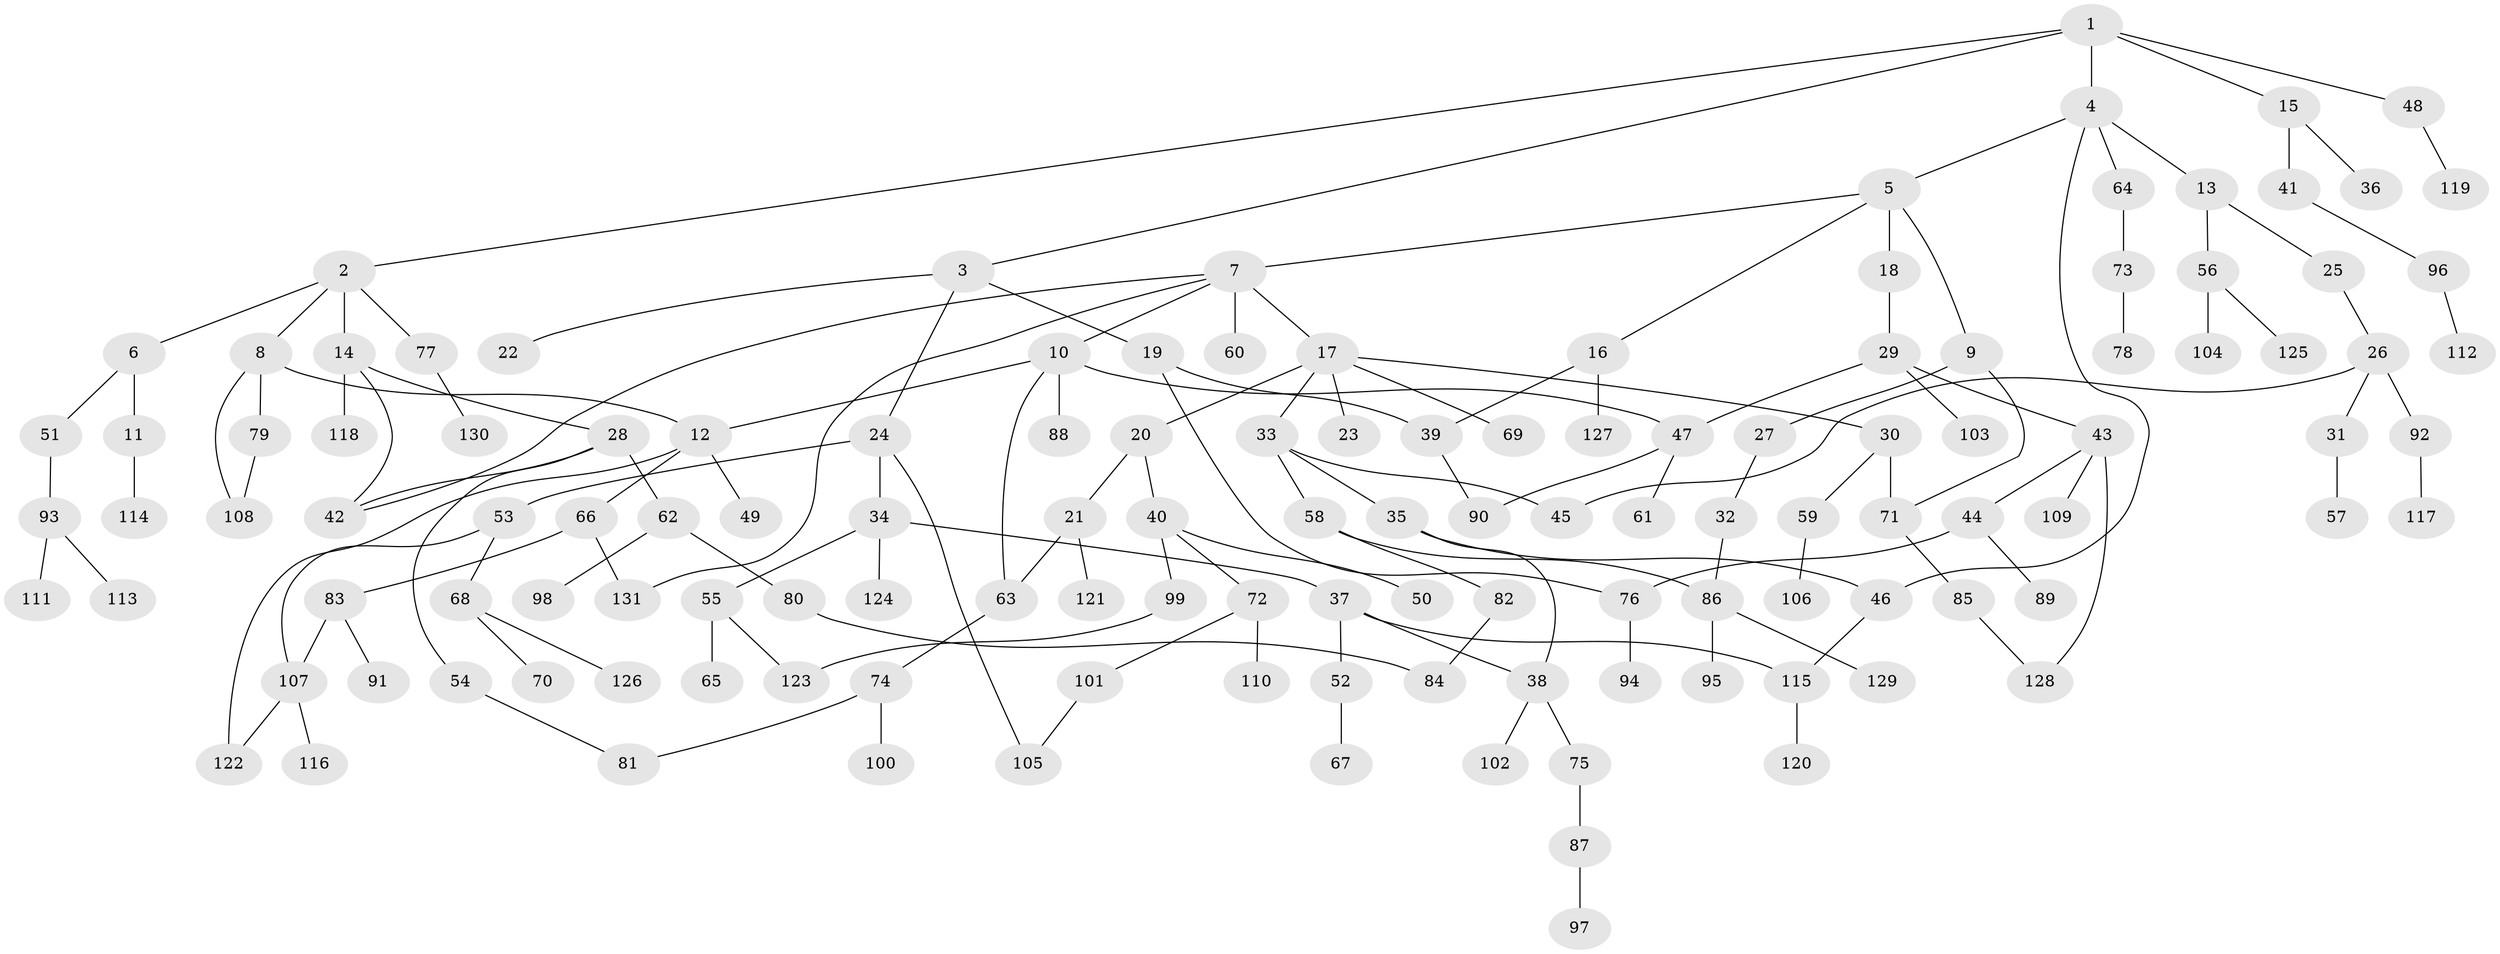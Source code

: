 // coarse degree distribution, {3: 0.08974358974358974, 4: 0.07692307692307693, 1: 0.48717948717948717, 2: 0.21794871794871795, 8: 0.01282051282051282, 7: 0.038461538461538464, 5: 0.02564102564102564, 6: 0.02564102564102564, 9: 0.02564102564102564}
// Generated by graph-tools (version 1.1) at 2025/45/03/04/25 21:45:41]
// undirected, 131 vertices, 153 edges
graph export_dot {
graph [start="1"]
  node [color=gray90,style=filled];
  1;
  2;
  3;
  4;
  5;
  6;
  7;
  8;
  9;
  10;
  11;
  12;
  13;
  14;
  15;
  16;
  17;
  18;
  19;
  20;
  21;
  22;
  23;
  24;
  25;
  26;
  27;
  28;
  29;
  30;
  31;
  32;
  33;
  34;
  35;
  36;
  37;
  38;
  39;
  40;
  41;
  42;
  43;
  44;
  45;
  46;
  47;
  48;
  49;
  50;
  51;
  52;
  53;
  54;
  55;
  56;
  57;
  58;
  59;
  60;
  61;
  62;
  63;
  64;
  65;
  66;
  67;
  68;
  69;
  70;
  71;
  72;
  73;
  74;
  75;
  76;
  77;
  78;
  79;
  80;
  81;
  82;
  83;
  84;
  85;
  86;
  87;
  88;
  89;
  90;
  91;
  92;
  93;
  94;
  95;
  96;
  97;
  98;
  99;
  100;
  101;
  102;
  103;
  104;
  105;
  106;
  107;
  108;
  109;
  110;
  111;
  112;
  113;
  114;
  115;
  116;
  117;
  118;
  119;
  120;
  121;
  122;
  123;
  124;
  125;
  126;
  127;
  128;
  129;
  130;
  131;
  1 -- 2;
  1 -- 3;
  1 -- 4;
  1 -- 15;
  1 -- 48;
  2 -- 6;
  2 -- 8;
  2 -- 14;
  2 -- 77;
  3 -- 19;
  3 -- 22;
  3 -- 24;
  4 -- 5;
  4 -- 13;
  4 -- 64;
  4 -- 46;
  5 -- 7;
  5 -- 9;
  5 -- 16;
  5 -- 18;
  6 -- 11;
  6 -- 51;
  7 -- 10;
  7 -- 17;
  7 -- 60;
  7 -- 131;
  7 -- 42;
  8 -- 79;
  8 -- 12;
  8 -- 108;
  9 -- 27;
  9 -- 71;
  10 -- 12;
  10 -- 63;
  10 -- 88;
  10 -- 47;
  11 -- 114;
  12 -- 49;
  12 -- 66;
  12 -- 122;
  13 -- 25;
  13 -- 56;
  14 -- 28;
  14 -- 118;
  14 -- 42;
  15 -- 36;
  15 -- 41;
  16 -- 127;
  16 -- 39;
  17 -- 20;
  17 -- 23;
  17 -- 30;
  17 -- 33;
  17 -- 69;
  18 -- 29;
  19 -- 39;
  19 -- 76;
  20 -- 21;
  20 -- 40;
  21 -- 121;
  21 -- 63;
  24 -- 34;
  24 -- 53;
  24 -- 105;
  25 -- 26;
  26 -- 31;
  26 -- 45;
  26 -- 92;
  27 -- 32;
  28 -- 42;
  28 -- 54;
  28 -- 62;
  29 -- 43;
  29 -- 47;
  29 -- 103;
  30 -- 59;
  30 -- 71;
  31 -- 57;
  32 -- 86;
  33 -- 35;
  33 -- 58;
  33 -- 45;
  34 -- 37;
  34 -- 55;
  34 -- 124;
  35 -- 38;
  35 -- 46;
  37 -- 52;
  37 -- 115;
  37 -- 38;
  38 -- 75;
  38 -- 102;
  39 -- 90;
  40 -- 50;
  40 -- 72;
  40 -- 99;
  41 -- 96;
  43 -- 44;
  43 -- 109;
  43 -- 128;
  44 -- 76;
  44 -- 89;
  46 -- 115;
  47 -- 61;
  47 -- 90;
  48 -- 119;
  51 -- 93;
  52 -- 67;
  53 -- 68;
  53 -- 107;
  54 -- 81;
  55 -- 65;
  55 -- 123;
  56 -- 104;
  56 -- 125;
  58 -- 82;
  58 -- 86;
  59 -- 106;
  62 -- 80;
  62 -- 98;
  63 -- 74;
  64 -- 73;
  66 -- 83;
  66 -- 131;
  68 -- 70;
  68 -- 126;
  71 -- 85;
  72 -- 101;
  72 -- 110;
  73 -- 78;
  74 -- 100;
  74 -- 81;
  75 -- 87;
  76 -- 94;
  77 -- 130;
  79 -- 108;
  80 -- 84;
  82 -- 84;
  83 -- 91;
  83 -- 107;
  85 -- 128;
  86 -- 95;
  86 -- 129;
  87 -- 97;
  92 -- 117;
  93 -- 111;
  93 -- 113;
  96 -- 112;
  99 -- 123;
  101 -- 105;
  107 -- 116;
  107 -- 122;
  115 -- 120;
}
